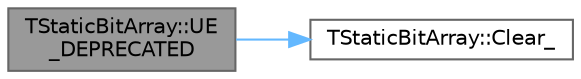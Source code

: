 digraph "TStaticBitArray::UE_DEPRECATED"
{
 // INTERACTIVE_SVG=YES
 // LATEX_PDF_SIZE
  bgcolor="transparent";
  edge [fontname=Helvetica,fontsize=10,labelfontname=Helvetica,labelfontsize=10];
  node [fontname=Helvetica,fontsize=10,shape=box,height=0.2,width=0.4];
  rankdir="LR";
  Node1 [id="Node000001",label="TStaticBitArray::UE\l_DEPRECATED",height=0.2,width=0.4,color="gray40", fillcolor="grey60", style="filled", fontcolor="black",tooltip="Constructor that allows initializing by assignment from 0."];
  Node1 -> Node2 [id="edge1_Node000001_Node000002",color="steelblue1",style="solid",tooltip=" "];
  Node2 [id="Node000002",label="TStaticBitArray::Clear_",height=0.2,width=0.4,color="grey40", fillcolor="white", style="filled",URL="$d2/d53/classTStaticBitArray.html#ae8535dd1991090d05ec32767b48ae1a7",tooltip="Resets the bit array to a 0 value."];
}
